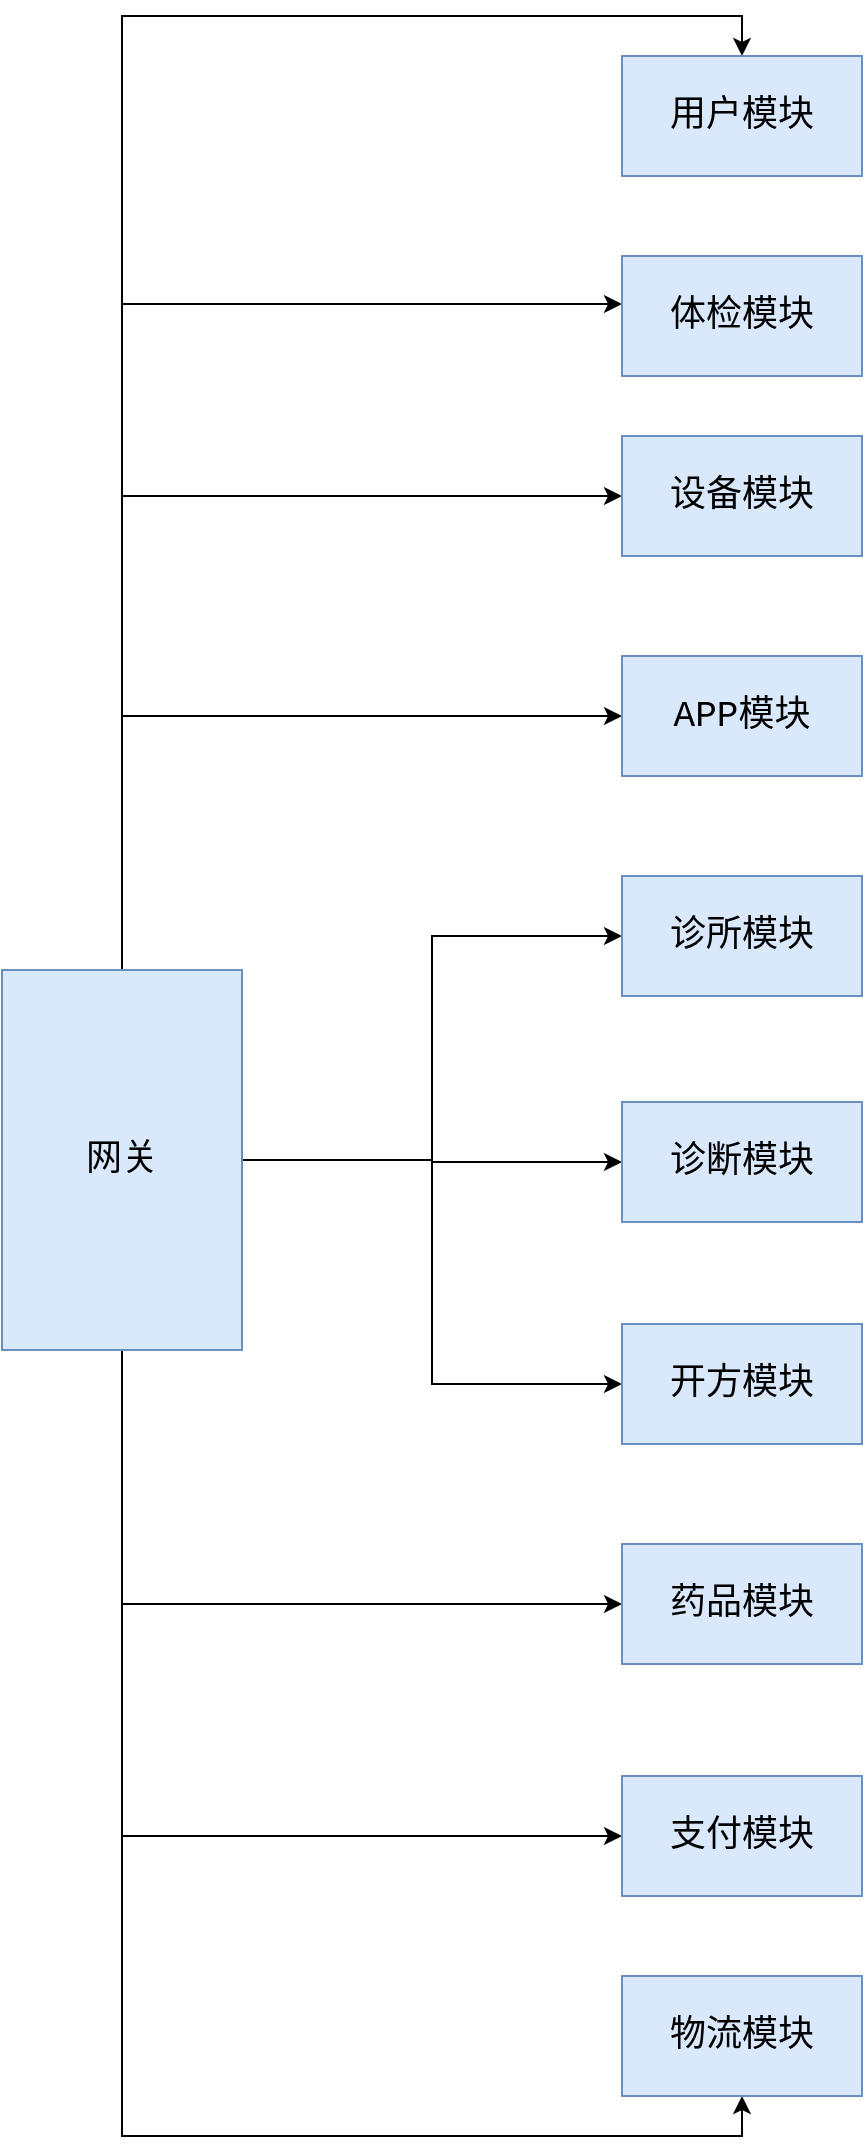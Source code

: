 <mxfile version="16.5.6" type="github">
  <diagram id="bUVrJ68SwI_maUSBCaA_" name="第 1 页">
    <mxGraphModel dx="2426" dy="1309" grid="1" gridSize="10" guides="1" tooltips="1" connect="1" arrows="1" fold="1" page="1" pageScale="1" pageWidth="827" pageHeight="1169" math="0" shadow="0">
      <root>
        <mxCell id="0" />
        <mxCell id="1" parent="0" />
        <mxCell id="O5zonltCr-r91gDBW0jk-13" style="edgeStyle=orthogonalEdgeStyle;rounded=0;orthogonalLoop=1;jettySize=auto;html=1;exitX=0.5;exitY=0;exitDx=0;exitDy=0;entryX=0.5;entryY=0;entryDx=0;entryDy=0;fontFamily=Courier New;fontSize=18;" edge="1" parent="1" source="O5zonltCr-r91gDBW0jk-2" target="O5zonltCr-r91gDBW0jk-3">
          <mxGeometry relative="1" as="geometry" />
        </mxCell>
        <mxCell id="O5zonltCr-r91gDBW0jk-14" style="edgeStyle=orthogonalEdgeStyle;rounded=0;orthogonalLoop=1;jettySize=auto;html=1;exitX=0.5;exitY=0;exitDx=0;exitDy=0;entryX=0;entryY=0.4;entryDx=0;entryDy=0;entryPerimeter=0;fontFamily=Courier New;fontSize=18;" edge="1" parent="1" source="O5zonltCr-r91gDBW0jk-2" target="O5zonltCr-r91gDBW0jk-12">
          <mxGeometry relative="1" as="geometry" />
        </mxCell>
        <mxCell id="O5zonltCr-r91gDBW0jk-15" style="edgeStyle=orthogonalEdgeStyle;rounded=0;orthogonalLoop=1;jettySize=auto;html=1;exitX=0.5;exitY=0;exitDx=0;exitDy=0;entryX=0;entryY=0.5;entryDx=0;entryDy=0;fontFamily=Courier New;fontSize=18;" edge="1" parent="1" source="O5zonltCr-r91gDBW0jk-2" target="O5zonltCr-r91gDBW0jk-11">
          <mxGeometry relative="1" as="geometry" />
        </mxCell>
        <mxCell id="O5zonltCr-r91gDBW0jk-16" style="edgeStyle=orthogonalEdgeStyle;rounded=0;orthogonalLoop=1;jettySize=auto;html=1;exitX=0.5;exitY=0;exitDx=0;exitDy=0;entryX=0;entryY=0.5;entryDx=0;entryDy=0;fontFamily=Courier New;fontSize=18;" edge="1" parent="1" source="O5zonltCr-r91gDBW0jk-2" target="O5zonltCr-r91gDBW0jk-10">
          <mxGeometry relative="1" as="geometry" />
        </mxCell>
        <mxCell id="O5zonltCr-r91gDBW0jk-17" style="edgeStyle=orthogonalEdgeStyle;rounded=0;orthogonalLoop=1;jettySize=auto;html=1;exitX=0.5;exitY=1;exitDx=0;exitDy=0;entryX=0.5;entryY=1;entryDx=0;entryDy=0;fontFamily=Courier New;fontSize=18;" edge="1" parent="1" source="O5zonltCr-r91gDBW0jk-2" target="O5zonltCr-r91gDBW0jk-4">
          <mxGeometry relative="1" as="geometry" />
        </mxCell>
        <mxCell id="O5zonltCr-r91gDBW0jk-18" style="edgeStyle=orthogonalEdgeStyle;rounded=0;orthogonalLoop=1;jettySize=auto;html=1;exitX=0.5;exitY=1;exitDx=0;exitDy=0;entryX=0;entryY=0.5;entryDx=0;entryDy=0;fontFamily=Courier New;fontSize=18;" edge="1" parent="1" source="O5zonltCr-r91gDBW0jk-2" target="O5zonltCr-r91gDBW0jk-8">
          <mxGeometry relative="1" as="geometry" />
        </mxCell>
        <mxCell id="O5zonltCr-r91gDBW0jk-19" style="edgeStyle=orthogonalEdgeStyle;rounded=0;orthogonalLoop=1;jettySize=auto;html=1;exitX=0.5;exitY=1;exitDx=0;exitDy=0;entryX=0;entryY=0.5;entryDx=0;entryDy=0;fontFamily=Courier New;fontSize=18;" edge="1" parent="1" source="O5zonltCr-r91gDBW0jk-2" target="O5zonltCr-r91gDBW0jk-5">
          <mxGeometry relative="1" as="geometry" />
        </mxCell>
        <mxCell id="O5zonltCr-r91gDBW0jk-20" style="edgeStyle=orthogonalEdgeStyle;rounded=0;orthogonalLoop=1;jettySize=auto;html=1;exitX=1;exitY=0.5;exitDx=0;exitDy=0;fontFamily=Courier New;fontSize=18;" edge="1" parent="1" source="O5zonltCr-r91gDBW0jk-2" target="O5zonltCr-r91gDBW0jk-7">
          <mxGeometry relative="1" as="geometry" />
        </mxCell>
        <mxCell id="O5zonltCr-r91gDBW0jk-21" style="edgeStyle=orthogonalEdgeStyle;rounded=0;orthogonalLoop=1;jettySize=auto;html=1;exitX=1;exitY=0.5;exitDx=0;exitDy=0;fontFamily=Courier New;fontSize=18;" edge="1" parent="1" source="O5zonltCr-r91gDBW0jk-2" target="O5zonltCr-r91gDBW0jk-9">
          <mxGeometry relative="1" as="geometry" />
        </mxCell>
        <mxCell id="O5zonltCr-r91gDBW0jk-22" style="edgeStyle=orthogonalEdgeStyle;rounded=0;orthogonalLoop=1;jettySize=auto;html=1;exitX=1;exitY=0.5;exitDx=0;exitDy=0;fontFamily=Courier New;fontSize=18;" edge="1" parent="1" source="O5zonltCr-r91gDBW0jk-2" target="O5zonltCr-r91gDBW0jk-6">
          <mxGeometry relative="1" as="geometry" />
        </mxCell>
        <mxCell id="O5zonltCr-r91gDBW0jk-2" value="&lt;font style=&quot;font-size: 18px&quot; face=&quot;Courier New&quot;&gt;网关&lt;/font&gt;" style="rounded=0;whiteSpace=wrap;html=1;fillColor=#dae8fc;strokeColor=#6c8ebf;" vertex="1" parent="1">
          <mxGeometry x="50" y="537" width="120" height="190" as="geometry" />
        </mxCell>
        <mxCell id="O5zonltCr-r91gDBW0jk-3" value="&lt;font style=&quot;font-size: 18px&quot; face=&quot;Courier New&quot;&gt;用户模块&lt;/font&gt;" style="rounded=0;whiteSpace=wrap;html=1;fillColor=#dae8fc;strokeColor=#6c8ebf;" vertex="1" parent="1">
          <mxGeometry x="360" y="80" width="120" height="60" as="geometry" />
        </mxCell>
        <mxCell id="O5zonltCr-r91gDBW0jk-4" value="&lt;font style=&quot;font-size: 18px&quot; face=&quot;Courier New&quot;&gt;物流模块&lt;/font&gt;" style="rounded=0;whiteSpace=wrap;html=1;fillColor=#dae8fc;strokeColor=#6c8ebf;" vertex="1" parent="1">
          <mxGeometry x="360" y="1040" width="120" height="60" as="geometry" />
        </mxCell>
        <mxCell id="O5zonltCr-r91gDBW0jk-5" value="&lt;font style=&quot;font-size: 18px&quot; face=&quot;Courier New&quot;&gt;药品模块&lt;/font&gt;" style="rounded=0;whiteSpace=wrap;html=1;fillColor=#dae8fc;strokeColor=#6c8ebf;" vertex="1" parent="1">
          <mxGeometry x="360" y="824" width="120" height="60" as="geometry" />
        </mxCell>
        <mxCell id="O5zonltCr-r91gDBW0jk-6" value="&lt;font face=&quot;Courier New&quot;&gt;&lt;span style=&quot;font-size: 18px&quot;&gt;开方模块&lt;/span&gt;&lt;/font&gt;" style="rounded=0;whiteSpace=wrap;html=1;fillColor=#dae8fc;strokeColor=#6c8ebf;" vertex="1" parent="1">
          <mxGeometry x="360" y="714" width="120" height="60" as="geometry" />
        </mxCell>
        <mxCell id="O5zonltCr-r91gDBW0jk-7" value="&lt;font face=&quot;Courier New&quot;&gt;&lt;span style=&quot;font-size: 18px&quot;&gt;诊断模块&lt;/span&gt;&lt;/font&gt;" style="rounded=0;whiteSpace=wrap;html=1;fillColor=#dae8fc;strokeColor=#6c8ebf;" vertex="1" parent="1">
          <mxGeometry x="360" y="603" width="120" height="60" as="geometry" />
        </mxCell>
        <mxCell id="O5zonltCr-r91gDBW0jk-8" value="&lt;font face=&quot;Courier New&quot;&gt;&lt;span style=&quot;font-size: 18px&quot;&gt;支付模块&lt;/span&gt;&lt;/font&gt;" style="rounded=0;whiteSpace=wrap;html=1;fillColor=#dae8fc;strokeColor=#6c8ebf;" vertex="1" parent="1">
          <mxGeometry x="360" y="940" width="120" height="60" as="geometry" />
        </mxCell>
        <mxCell id="O5zonltCr-r91gDBW0jk-9" value="&lt;font face=&quot;Courier New&quot;&gt;&lt;span style=&quot;font-size: 18px&quot;&gt;诊所模块&lt;/span&gt;&lt;/font&gt;" style="rounded=0;whiteSpace=wrap;html=1;fillColor=#dae8fc;strokeColor=#6c8ebf;" vertex="1" parent="1">
          <mxGeometry x="360" y="490" width="120" height="60" as="geometry" />
        </mxCell>
        <mxCell id="O5zonltCr-r91gDBW0jk-10" value="&lt;font face=&quot;Courier New&quot;&gt;&lt;span style=&quot;font-size: 18px&quot;&gt;APP模块&lt;/span&gt;&lt;/font&gt;" style="rounded=0;whiteSpace=wrap;html=1;fillColor=#dae8fc;strokeColor=#6c8ebf;" vertex="1" parent="1">
          <mxGeometry x="360" y="380" width="120" height="60" as="geometry" />
        </mxCell>
        <mxCell id="O5zonltCr-r91gDBW0jk-11" value="&lt;font face=&quot;Courier New&quot;&gt;&lt;span style=&quot;font-size: 18px&quot;&gt;设备模块&lt;/span&gt;&lt;/font&gt;" style="rounded=0;whiteSpace=wrap;html=1;fillColor=#dae8fc;strokeColor=#6c8ebf;" vertex="1" parent="1">
          <mxGeometry x="360" y="270" width="120" height="60" as="geometry" />
        </mxCell>
        <mxCell id="O5zonltCr-r91gDBW0jk-12" value="&lt;font face=&quot;Courier New&quot;&gt;&lt;span style=&quot;font-size: 18px&quot;&gt;体检模块&lt;/span&gt;&lt;/font&gt;" style="rounded=0;whiteSpace=wrap;html=1;fillColor=#dae8fc;strokeColor=#6c8ebf;" vertex="1" parent="1">
          <mxGeometry x="360" y="180" width="120" height="60" as="geometry" />
        </mxCell>
      </root>
    </mxGraphModel>
  </diagram>
</mxfile>
